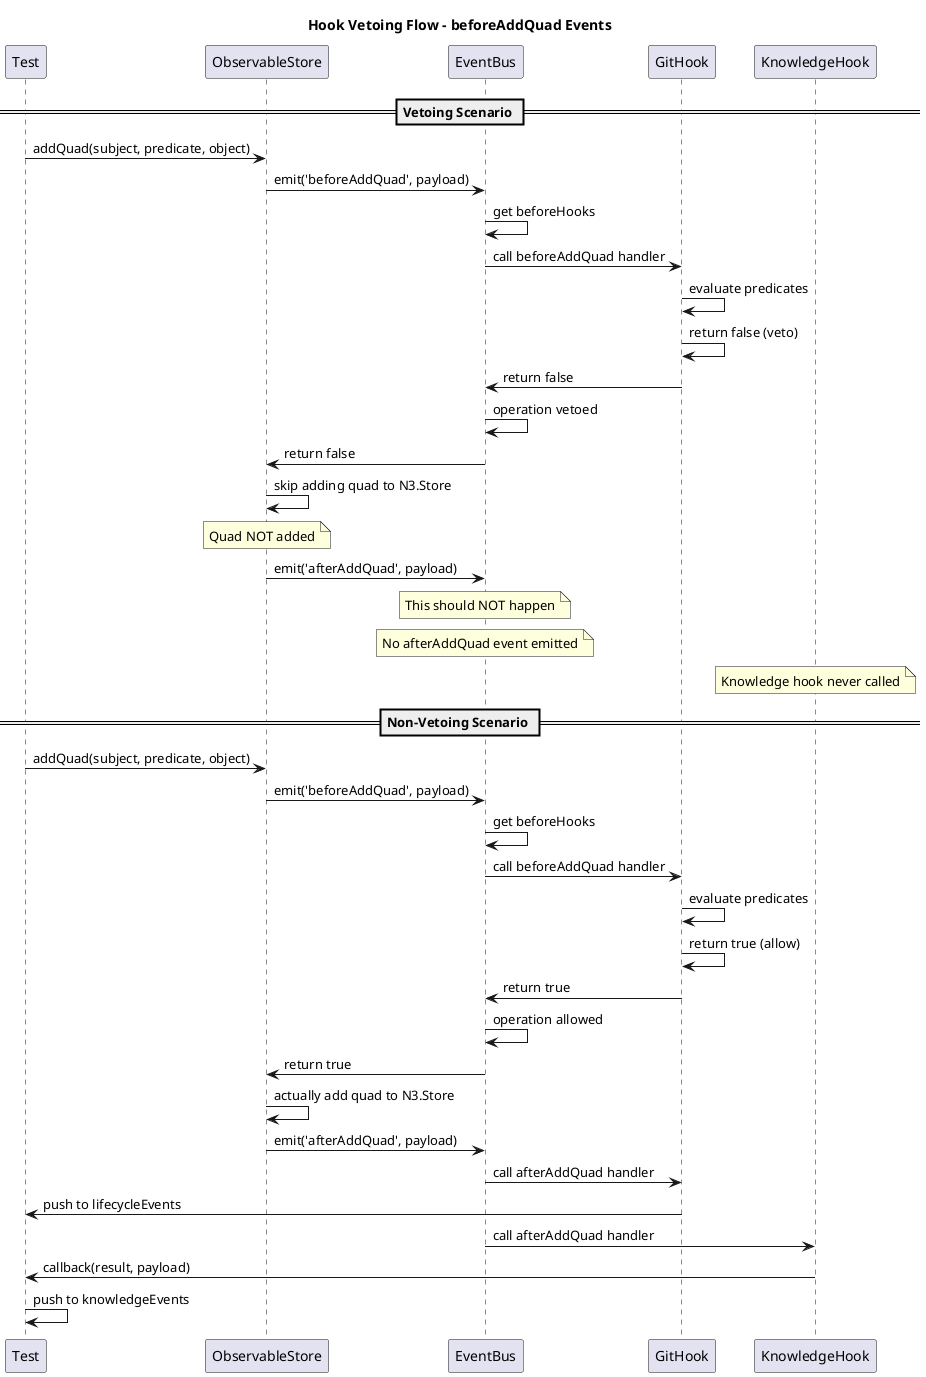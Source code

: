 @startuml Hook Vetoing Flow

title Hook Vetoing Flow - beforeAddQuad Events

participant "Test" as Test
participant "ObservableStore" as Store
participant "EventBus" as EventBus
participant "GitHook" as GitHook
participant "KnowledgeHook" as KH

== Vetoing Scenario ==
Test -> Store: addQuad(subject, predicate, object)
Store -> EventBus: emit('beforeAddQuad', payload)

EventBus -> EventBus: get beforeHooks
EventBus -> GitHook: call beforeAddQuad handler
GitHook -> GitHook: evaluate predicates
GitHook -> GitHook: return false (veto)
GitHook -> EventBus: return false

EventBus -> EventBus: operation vetoed
EventBus -> Store: return false
Store -> Store: skip adding quad to N3.Store
Note over Store: Quad NOT added

Store -> EventBus: emit('afterAddQuad', payload)
Note over EventBus: This should NOT happen
Note over EventBus: No afterAddQuad event emitted
Note over KH: Knowledge hook never called

== Non-Vetoing Scenario ==
Test -> Store: addQuad(subject, predicate, object)
Store -> EventBus: emit('beforeAddQuad', payload)

EventBus -> EventBus: get beforeHooks
EventBus -> GitHook: call beforeAddQuad handler
GitHook -> GitHook: evaluate predicates
GitHook -> GitHook: return true (allow)
GitHook -> EventBus: return true

EventBus -> EventBus: operation allowed
EventBus -> Store: return true
Store -> Store: actually add quad to N3.Store
Store -> EventBus: emit('afterAddQuad', payload)

EventBus -> GitHook: call afterAddQuad handler
GitHook -> Test: push to lifecycleEvents

EventBus -> KH: call afterAddQuad handler
KH -> Test: callback(result, payload)
Test -> Test: push to knowledgeEvents

@enduml
